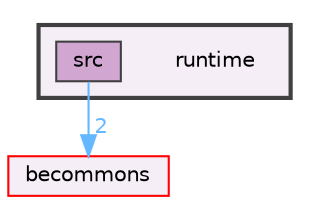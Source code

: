 digraph "runtime"
{
 // LATEX_PDF_SIZE
  bgcolor="transparent";
  edge [fontname=Helvetica,fontsize=10,labelfontname=Helvetica,labelfontsize=10];
  node [fontname=Helvetica,fontsize=10,shape=box,height=0.2,width=0.4];
  compound=true
  subgraph clusterdir_cb031e414f281a658b23dddb30bb9d2c {
    graph [ bgcolor="#f6eef6", pencolor="grey25", label="", fontname=Helvetica,fontsize=10 style="filled,bold", URL="dir_cb031e414f281a658b23dddb30bb9d2c.html",tooltip=""]
    dir_cb031e414f281a658b23dddb30bb9d2c [shape=plaintext, label="runtime"];
  dir_c2826f37176a201ceba37bdee7e7215a [label="src", fillcolor="#d1a7d1", color="grey25", style="filled", URL="dir_c2826f37176a201ceba37bdee7e7215a.html",tooltip=""];
  }
  dir_0394786a11e0dfde3dca27fdccf84bfd [label="becommons", fillcolor="#f6eef6", color="red", style="filled", URL="dir_0394786a11e0dfde3dca27fdccf84bfd.html",tooltip=""];
  dir_c2826f37176a201ceba37bdee7e7215a->dir_0394786a11e0dfde3dca27fdccf84bfd [headlabel="2", labeldistance=1.5 headhref="dir_000029_000006.html" href="dir_000029_000006.html" color="steelblue1" fontcolor="steelblue1"];
}

